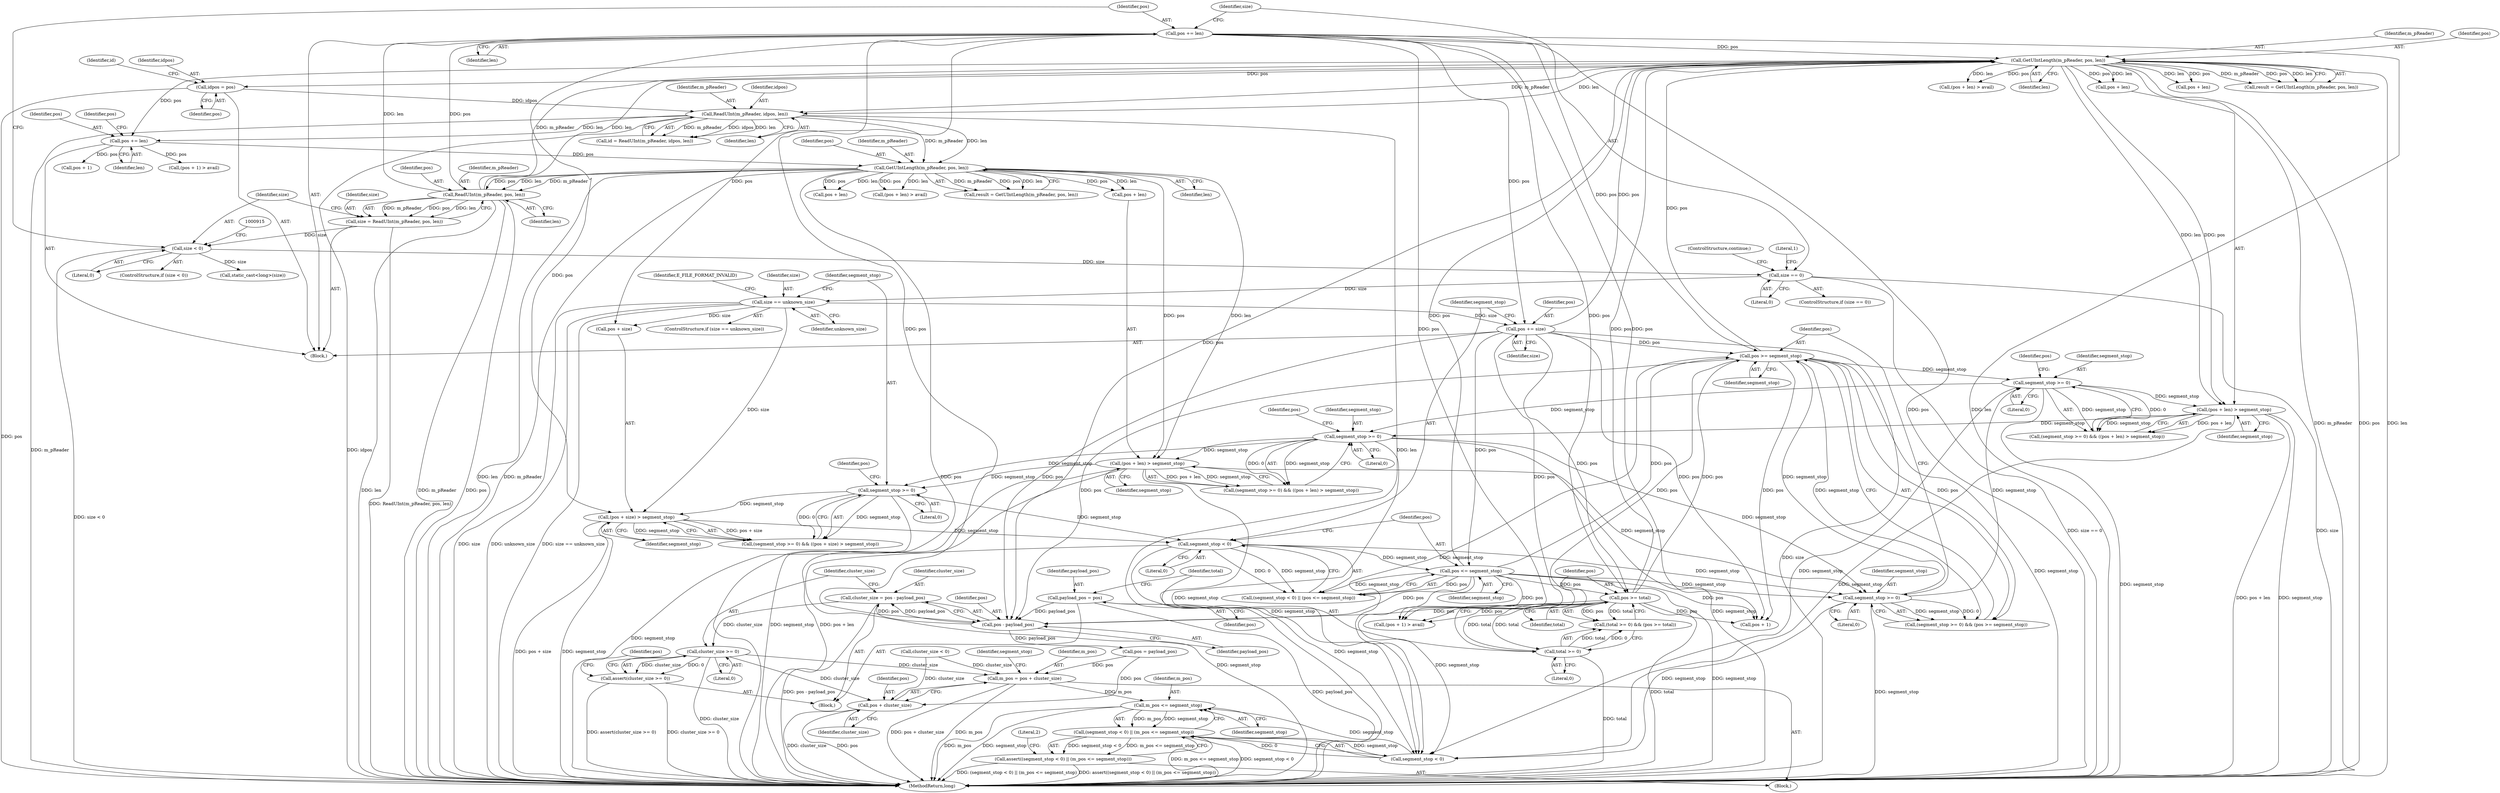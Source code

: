 digraph "1_Android_cc274e2abe8b2a6698a5c47d8aa4bb45f1f9538d_6@integer" {
"1000956" [label="(Call,cluster_size = pos - payload_pos)"];
"1000958" [label="(Call,pos - payload_pos)"];
"1000917" [label="(Call,pos += len)"];
"1000905" [label="(Call,ReadUInt(m_pReader, pos, len))"];
"1000864" [label="(Call,GetUIntLength(m_pReader, pos, len))"];
"1000813" [label="(Call,ReadUInt(m_pReader, idpos, len))"];
"1000768" [label="(Call,GetUIntLength(m_pReader, pos, len))"];
"1000945" [label="(Call,pos += size)"];
"1000928" [label="(Call,size == unknown_size)"];
"1000921" [label="(Call,size == 0)"];
"1000910" [label="(Call,size < 0)"];
"1000903" [label="(Call,size = ReadUInt(m_pReader, pos, len))"];
"1000749" [label="(Call,pos >= segment_stop)"];
"1000740" [label="(Call,pos >= total)"];
"1000953" [label="(Call,pos <= segment_stop)"];
"1000950" [label="(Call,segment_stop < 0)"];
"1000935" [label="(Call,segment_stop >= 0)"];
"1000887" [label="(Call,(pos + len) > segment_stop)"];
"1000884" [label="(Call,segment_stop >= 0)"];
"1000788" [label="(Call,segment_stop >= 0)"];
"1000746" [label="(Call,segment_stop >= 0)"];
"1000791" [label="(Call,(pos + len) > segment_stop)"];
"1000938" [label="(Call,(pos + size) > segment_stop)"];
"1000737" [label="(Call,total >= 0)"];
"1000807" [label="(Call,idpos = pos)"];
"1000847" [label="(Call,pos += len)"];
"1000730" [label="(Call,payload_pos = pos)"];
"1000962" [label="(Call,cluster_size >= 0)"];
"1000961" [label="(Call,assert(cluster_size >= 0))"];
"1001004" [label="(Call,m_pos = pos + cluster_size)"];
"1001014" [label="(Call,m_pos <= segment_stop)"];
"1001010" [label="(Call,(segment_stop < 0) || (m_pos <= segment_stop))"];
"1001009" [label="(Call,assert((segment_stop < 0) || (m_pos <= segment_stop)))"];
"1001006" [label="(Call,pos + cluster_size)"];
"1000919" [label="(Identifier,len)"];
"1001006" [label="(Call,pos + cluster_size)"];
"1000862" [label="(Call,result = GetUIntLength(m_pReader, pos, len))"];
"1000930" [label="(Identifier,unknown_size)"];
"1000741" [label="(Identifier,pos)"];
"1000866" [label="(Identifier,pos)"];
"1000965" [label="(Call,pos = payload_pos)"];
"1000920" [label="(ControlStructure,if (size == 0))"];
"1000909" [label="(ControlStructure,if (size < 0))"];
"1000747" [label="(Identifier,segment_stop)"];
"1000952" [label="(Literal,0)"];
"1000732" [label="(Identifier,pos)"];
"1000950" [label="(Call,segment_stop < 0)"];
"1000905" [label="(Call,ReadUInt(m_pReader, pos, len))"];
"1000814" [label="(Identifier,m_pReader)"];
"1000867" [label="(Identifier,len)"];
"1000904" [label="(Identifier,size)"];
"1001019" [label="(MethodReturn,long)"];
"1000946" [label="(Identifier,pos)"];
"1000956" [label="(Call,cluster_size = pos - payload_pos)"];
"1000958" [label="(Call,pos - payload_pos)"];
"1001012" [label="(Identifier,segment_stop)"];
"1000800" [label="(Call,pos + len)"];
"1000793" [label="(Identifier,pos)"];
"1000906" [label="(Identifier,m_pReader)"];
"1000887" [label="(Call,(pos + len) > segment_stop)"];
"1000924" [label="(ControlStructure,continue;)"];
"1000811" [label="(Call,id = ReadUInt(m_pReader, idpos, len))"];
"1001014" [label="(Call,m_pos <= segment_stop)"];
"1000755" [label="(Call,pos + 1)"];
"1000922" [label="(Identifier,size)"];
"1000791" [label="(Call,(pos + len) > segment_stop)"];
"1000734" [label="(Block,)"];
"1000923" [label="(Literal,0)"];
"1000942" [label="(Identifier,segment_stop)"];
"1000766" [label="(Call,result = GetUIntLength(m_pReader, pos, len))"];
"1000929" [label="(Identifier,size)"];
"1000738" [label="(Identifier,total)"];
"1000799" [label="(Call,(pos + len) > avail)"];
"1000947" [label="(Identifier,size)"];
"1000911" [label="(Identifier,size)"];
"1000962" [label="(Call,cluster_size >= 0)"];
"1000940" [label="(Identifier,pos)"];
"1000769" [label="(Identifier,m_pReader)"];
"1000883" [label="(Call,(segment_stop >= 0) && ((pos + len) > segment_stop))"];
"1000740" [label="(Call,pos >= total)"];
"1000787" [label="(Call,(segment_stop >= 0) && ((pos + len) > segment_stop))"];
"1000816" [label="(Identifier,len)"];
"1001011" [label="(Call,segment_stop < 0)"];
"1000918" [label="(Identifier,pos)"];
"1000848" [label="(Identifier,pos)"];
"1001008" [label="(Identifier,cluster_size)"];
"1000955" [label="(Identifier,segment_stop)"];
"1000853" [label="(Identifier,pos)"];
"1000966" [label="(Identifier,pos)"];
"1000917" [label="(Call,pos += len)"];
"1000964" [label="(Literal,0)"];
"1000168" [label="(Block,)"];
"1000847" [label="(Call,pos += len)"];
"1000725" [label="(Call,cluster_size < 0)"];
"1000852" [label="(Call,pos + 1)"];
"1000959" [label="(Identifier,pos)"];
"1001018" [label="(Literal,2)"];
"1000807" [label="(Call,idpos = pos)"];
"1000910" [label="(Call,size < 0)"];
"1000731" [label="(Identifier,payload_pos)"];
"1000748" [label="(Literal,0)"];
"1000889" [label="(Identifier,pos)"];
"1000728" [label="(Block,)"];
"1000926" [label="(Literal,1)"];
"1000789" [label="(Identifier,segment_stop)"];
"1000914" [label="(Call,static_cast<long>(size))"];
"1000849" [label="(Identifier,len)"];
"1000961" [label="(Call,assert(cluster_size >= 0))"];
"1000891" [label="(Identifier,segment_stop)"];
"1000771" [label="(Identifier,len)"];
"1000938" [label="(Call,(pos + size) > segment_stop)"];
"1000737" [label="(Call,total >= 0)"];
"1000936" [label="(Identifier,segment_stop)"];
"1000749" [label="(Call,pos >= segment_stop)"];
"1000730" [label="(Call,payload_pos = pos)"];
"1000813" [label="(Call,ReadUInt(m_pReader, idpos, len))"];
"1001007" [label="(Identifier,pos)"];
"1000934" [label="(Call,(segment_stop >= 0) && ((pos + size) > segment_stop))"];
"1001009" [label="(Call,assert((segment_stop < 0) || (m_pos <= segment_stop)))"];
"1000945" [label="(Call,pos += size)"];
"1001004" [label="(Call,m_pos = pos + cluster_size)"];
"1000963" [label="(Identifier,cluster_size)"];
"1000742" [label="(Identifier,total)"];
"1000949" [label="(Call,(segment_stop < 0) || (pos <= segment_stop))"];
"1000939" [label="(Call,pos + size)"];
"1000792" [label="(Call,pos + len)"];
"1000795" [label="(Identifier,segment_stop)"];
"1000888" [label="(Call,pos + len)"];
"1000885" [label="(Identifier,segment_stop)"];
"1000937" [label="(Literal,0)"];
"1001015" [label="(Identifier,m_pos)"];
"1000809" [label="(Identifier,pos)"];
"1000864" [label="(Call,GetUIntLength(m_pReader, pos, len))"];
"1000896" [label="(Call,pos + len)"];
"1000932" [label="(Identifier,E_FILE_FORMAT_INVALID)"];
"1000908" [label="(Identifier,len)"];
"1000768" [label="(Call,GetUIntLength(m_pReader, pos, len))"];
"1000815" [label="(Identifier,idpos)"];
"1000745" [label="(Call,(segment_stop >= 0) && (pos >= segment_stop))"];
"1000886" [label="(Literal,0)"];
"1000865" [label="(Identifier,m_pReader)"];
"1000912" [label="(Literal,0)"];
"1000750" [label="(Identifier,pos)"];
"1000960" [label="(Identifier,payload_pos)"];
"1000903" [label="(Call,size = ReadUInt(m_pReader, pos, len))"];
"1000739" [label="(Literal,0)"];
"1000851" [label="(Call,(pos + 1) > avail)"];
"1000751" [label="(Identifier,segment_stop)"];
"1000884" [label="(Call,segment_stop >= 0)"];
"1001005" [label="(Identifier,m_pos)"];
"1000754" [label="(Call,(pos + 1) > avail)"];
"1000935" [label="(Call,segment_stop >= 0)"];
"1000954" [label="(Identifier,pos)"];
"1000953" [label="(Call,pos <= segment_stop)"];
"1000951" [label="(Identifier,segment_stop)"];
"1000907" [label="(Identifier,pos)"];
"1000895" [label="(Call,(pos + len) > avail)"];
"1000927" [label="(ControlStructure,if (size == unknown_size))"];
"1000790" [label="(Literal,0)"];
"1001016" [label="(Identifier,segment_stop)"];
"1000921" [label="(Call,size == 0)"];
"1000808" [label="(Identifier,idpos)"];
"1000957" [label="(Identifier,cluster_size)"];
"1000788" [label="(Call,segment_stop >= 0)"];
"1000746" [label="(Call,segment_stop >= 0)"];
"1000928" [label="(Call,size == unknown_size)"];
"1000812" [label="(Identifier,id)"];
"1001010" [label="(Call,(segment_stop < 0) || (m_pos <= segment_stop))"];
"1000736" [label="(Call,(total >= 0) && (pos >= total))"];
"1000770" [label="(Identifier,pos)"];
"1000956" -> "1000728"  [label="AST: "];
"1000956" -> "1000958"  [label="CFG: "];
"1000957" -> "1000956"  [label="AST: "];
"1000958" -> "1000956"  [label="AST: "];
"1000963" -> "1000956"  [label="CFG: "];
"1000956" -> "1001019"  [label="DDG: pos - payload_pos"];
"1000958" -> "1000956"  [label="DDG: pos"];
"1000958" -> "1000956"  [label="DDG: payload_pos"];
"1000956" -> "1000962"  [label="DDG: cluster_size"];
"1000958" -> "1000960"  [label="CFG: "];
"1000959" -> "1000958"  [label="AST: "];
"1000960" -> "1000958"  [label="AST: "];
"1000917" -> "1000958"  [label="DDG: pos"];
"1000945" -> "1000958"  [label="DDG: pos"];
"1000749" -> "1000958"  [label="DDG: pos"];
"1000740" -> "1000958"  [label="DDG: pos"];
"1000953" -> "1000958"  [label="DDG: pos"];
"1000768" -> "1000958"  [label="DDG: pos"];
"1000730" -> "1000958"  [label="DDG: payload_pos"];
"1000958" -> "1000965"  [label="DDG: payload_pos"];
"1000917" -> "1000734"  [label="AST: "];
"1000917" -> "1000919"  [label="CFG: "];
"1000918" -> "1000917"  [label="AST: "];
"1000919" -> "1000917"  [label="AST: "];
"1000922" -> "1000917"  [label="CFG: "];
"1000917" -> "1001019"  [label="DDG: pos"];
"1000917" -> "1001019"  [label="DDG: len"];
"1000917" -> "1000740"  [label="DDG: pos"];
"1000917" -> "1000749"  [label="DDG: pos"];
"1000917" -> "1000754"  [label="DDG: pos"];
"1000917" -> "1000755"  [label="DDG: pos"];
"1000917" -> "1000768"  [label="DDG: pos"];
"1000905" -> "1000917"  [label="DDG: len"];
"1000905" -> "1000917"  [label="DDG: pos"];
"1000917" -> "1000938"  [label="DDG: pos"];
"1000917" -> "1000939"  [label="DDG: pos"];
"1000917" -> "1000945"  [label="DDG: pos"];
"1000905" -> "1000903"  [label="AST: "];
"1000905" -> "1000908"  [label="CFG: "];
"1000906" -> "1000905"  [label="AST: "];
"1000907" -> "1000905"  [label="AST: "];
"1000908" -> "1000905"  [label="AST: "];
"1000903" -> "1000905"  [label="CFG: "];
"1000905" -> "1001019"  [label="DDG: m_pReader"];
"1000905" -> "1001019"  [label="DDG: pos"];
"1000905" -> "1001019"  [label="DDG: len"];
"1000905" -> "1000768"  [label="DDG: m_pReader"];
"1000905" -> "1000768"  [label="DDG: len"];
"1000905" -> "1000903"  [label="DDG: m_pReader"];
"1000905" -> "1000903"  [label="DDG: pos"];
"1000905" -> "1000903"  [label="DDG: len"];
"1000864" -> "1000905"  [label="DDG: m_pReader"];
"1000864" -> "1000905"  [label="DDG: pos"];
"1000864" -> "1000905"  [label="DDG: len"];
"1000864" -> "1000862"  [label="AST: "];
"1000864" -> "1000867"  [label="CFG: "];
"1000865" -> "1000864"  [label="AST: "];
"1000866" -> "1000864"  [label="AST: "];
"1000867" -> "1000864"  [label="AST: "];
"1000862" -> "1000864"  [label="CFG: "];
"1000864" -> "1001019"  [label="DDG: pos"];
"1000864" -> "1001019"  [label="DDG: len"];
"1000864" -> "1001019"  [label="DDG: m_pReader"];
"1000864" -> "1000862"  [label="DDG: m_pReader"];
"1000864" -> "1000862"  [label="DDG: pos"];
"1000864" -> "1000862"  [label="DDG: len"];
"1000813" -> "1000864"  [label="DDG: m_pReader"];
"1000813" -> "1000864"  [label="DDG: len"];
"1000847" -> "1000864"  [label="DDG: pos"];
"1000864" -> "1000887"  [label="DDG: pos"];
"1000864" -> "1000887"  [label="DDG: len"];
"1000864" -> "1000888"  [label="DDG: pos"];
"1000864" -> "1000888"  [label="DDG: len"];
"1000864" -> "1000895"  [label="DDG: pos"];
"1000864" -> "1000895"  [label="DDG: len"];
"1000864" -> "1000896"  [label="DDG: pos"];
"1000864" -> "1000896"  [label="DDG: len"];
"1000813" -> "1000811"  [label="AST: "];
"1000813" -> "1000816"  [label="CFG: "];
"1000814" -> "1000813"  [label="AST: "];
"1000815" -> "1000813"  [label="AST: "];
"1000816" -> "1000813"  [label="AST: "];
"1000811" -> "1000813"  [label="CFG: "];
"1000813" -> "1001019"  [label="DDG: len"];
"1000813" -> "1001019"  [label="DDG: m_pReader"];
"1000813" -> "1001019"  [label="DDG: idpos"];
"1000813" -> "1000811"  [label="DDG: m_pReader"];
"1000813" -> "1000811"  [label="DDG: idpos"];
"1000813" -> "1000811"  [label="DDG: len"];
"1000768" -> "1000813"  [label="DDG: m_pReader"];
"1000768" -> "1000813"  [label="DDG: len"];
"1000807" -> "1000813"  [label="DDG: idpos"];
"1000813" -> "1000847"  [label="DDG: len"];
"1000768" -> "1000766"  [label="AST: "];
"1000768" -> "1000771"  [label="CFG: "];
"1000769" -> "1000768"  [label="AST: "];
"1000770" -> "1000768"  [label="AST: "];
"1000771" -> "1000768"  [label="AST: "];
"1000766" -> "1000768"  [label="CFG: "];
"1000768" -> "1001019"  [label="DDG: m_pReader"];
"1000768" -> "1001019"  [label="DDG: pos"];
"1000768" -> "1001019"  [label="DDG: len"];
"1000768" -> "1000766"  [label="DDG: m_pReader"];
"1000768" -> "1000766"  [label="DDG: pos"];
"1000768" -> "1000766"  [label="DDG: len"];
"1000945" -> "1000768"  [label="DDG: pos"];
"1000749" -> "1000768"  [label="DDG: pos"];
"1000740" -> "1000768"  [label="DDG: pos"];
"1000953" -> "1000768"  [label="DDG: pos"];
"1000768" -> "1000791"  [label="DDG: pos"];
"1000768" -> "1000791"  [label="DDG: len"];
"1000768" -> "1000792"  [label="DDG: pos"];
"1000768" -> "1000792"  [label="DDG: len"];
"1000768" -> "1000799"  [label="DDG: pos"];
"1000768" -> "1000799"  [label="DDG: len"];
"1000768" -> "1000800"  [label="DDG: pos"];
"1000768" -> "1000800"  [label="DDG: len"];
"1000768" -> "1000807"  [label="DDG: pos"];
"1000768" -> "1000847"  [label="DDG: pos"];
"1000945" -> "1000734"  [label="AST: "];
"1000945" -> "1000947"  [label="CFG: "];
"1000946" -> "1000945"  [label="AST: "];
"1000947" -> "1000945"  [label="AST: "];
"1000951" -> "1000945"  [label="CFG: "];
"1000945" -> "1001019"  [label="DDG: size"];
"1000945" -> "1000740"  [label="DDG: pos"];
"1000945" -> "1000749"  [label="DDG: pos"];
"1000945" -> "1000754"  [label="DDG: pos"];
"1000945" -> "1000755"  [label="DDG: pos"];
"1000928" -> "1000945"  [label="DDG: size"];
"1000945" -> "1000953"  [label="DDG: pos"];
"1000928" -> "1000927"  [label="AST: "];
"1000928" -> "1000930"  [label="CFG: "];
"1000929" -> "1000928"  [label="AST: "];
"1000930" -> "1000928"  [label="AST: "];
"1000932" -> "1000928"  [label="CFG: "];
"1000936" -> "1000928"  [label="CFG: "];
"1000928" -> "1001019"  [label="DDG: size"];
"1000928" -> "1001019"  [label="DDG: unknown_size"];
"1000928" -> "1001019"  [label="DDG: size == unknown_size"];
"1000921" -> "1000928"  [label="DDG: size"];
"1000928" -> "1000938"  [label="DDG: size"];
"1000928" -> "1000939"  [label="DDG: size"];
"1000921" -> "1000920"  [label="AST: "];
"1000921" -> "1000923"  [label="CFG: "];
"1000922" -> "1000921"  [label="AST: "];
"1000923" -> "1000921"  [label="AST: "];
"1000924" -> "1000921"  [label="CFG: "];
"1000926" -> "1000921"  [label="CFG: "];
"1000921" -> "1001019"  [label="DDG: size == 0"];
"1000921" -> "1001019"  [label="DDG: size"];
"1000910" -> "1000921"  [label="DDG: size"];
"1000910" -> "1000909"  [label="AST: "];
"1000910" -> "1000912"  [label="CFG: "];
"1000911" -> "1000910"  [label="AST: "];
"1000912" -> "1000910"  [label="AST: "];
"1000915" -> "1000910"  [label="CFG: "];
"1000918" -> "1000910"  [label="CFG: "];
"1000910" -> "1001019"  [label="DDG: size < 0"];
"1000903" -> "1000910"  [label="DDG: size"];
"1000910" -> "1000914"  [label="DDG: size"];
"1000903" -> "1000734"  [label="AST: "];
"1000904" -> "1000903"  [label="AST: "];
"1000911" -> "1000903"  [label="CFG: "];
"1000903" -> "1001019"  [label="DDG: ReadUInt(m_pReader, pos, len)"];
"1000749" -> "1000745"  [label="AST: "];
"1000749" -> "1000751"  [label="CFG: "];
"1000750" -> "1000749"  [label="AST: "];
"1000751" -> "1000749"  [label="AST: "];
"1000745" -> "1000749"  [label="CFG: "];
"1000749" -> "1001019"  [label="DDG: segment_stop"];
"1000749" -> "1000745"  [label="DDG: pos"];
"1000749" -> "1000745"  [label="DDG: segment_stop"];
"1000740" -> "1000749"  [label="DDG: pos"];
"1000953" -> "1000749"  [label="DDG: pos"];
"1000746" -> "1000749"  [label="DDG: segment_stop"];
"1000749" -> "1000754"  [label="DDG: pos"];
"1000749" -> "1000755"  [label="DDG: pos"];
"1000749" -> "1000788"  [label="DDG: segment_stop"];
"1000749" -> "1001011"  [label="DDG: segment_stop"];
"1000740" -> "1000736"  [label="AST: "];
"1000740" -> "1000742"  [label="CFG: "];
"1000741" -> "1000740"  [label="AST: "];
"1000742" -> "1000740"  [label="AST: "];
"1000736" -> "1000740"  [label="CFG: "];
"1000740" -> "1001019"  [label="DDG: total"];
"1000740" -> "1000737"  [label="DDG: total"];
"1000740" -> "1000736"  [label="DDG: pos"];
"1000740" -> "1000736"  [label="DDG: total"];
"1000953" -> "1000740"  [label="DDG: pos"];
"1000737" -> "1000740"  [label="DDG: total"];
"1000740" -> "1000754"  [label="DDG: pos"];
"1000740" -> "1000755"  [label="DDG: pos"];
"1000953" -> "1000949"  [label="AST: "];
"1000953" -> "1000955"  [label="CFG: "];
"1000954" -> "1000953"  [label="AST: "];
"1000955" -> "1000953"  [label="AST: "];
"1000949" -> "1000953"  [label="CFG: "];
"1000953" -> "1001019"  [label="DDG: segment_stop"];
"1000953" -> "1000746"  [label="DDG: segment_stop"];
"1000953" -> "1000754"  [label="DDG: pos"];
"1000953" -> "1000755"  [label="DDG: pos"];
"1000953" -> "1000949"  [label="DDG: pos"];
"1000953" -> "1000949"  [label="DDG: segment_stop"];
"1000950" -> "1000953"  [label="DDG: segment_stop"];
"1000953" -> "1001011"  [label="DDG: segment_stop"];
"1000950" -> "1000949"  [label="AST: "];
"1000950" -> "1000952"  [label="CFG: "];
"1000951" -> "1000950"  [label="AST: "];
"1000952" -> "1000950"  [label="AST: "];
"1000954" -> "1000950"  [label="CFG: "];
"1000949" -> "1000950"  [label="CFG: "];
"1000950" -> "1001019"  [label="DDG: segment_stop"];
"1000950" -> "1000746"  [label="DDG: segment_stop"];
"1000950" -> "1000949"  [label="DDG: segment_stop"];
"1000950" -> "1000949"  [label="DDG: 0"];
"1000935" -> "1000950"  [label="DDG: segment_stop"];
"1000938" -> "1000950"  [label="DDG: segment_stop"];
"1000950" -> "1001011"  [label="DDG: segment_stop"];
"1000935" -> "1000934"  [label="AST: "];
"1000935" -> "1000937"  [label="CFG: "];
"1000936" -> "1000935"  [label="AST: "];
"1000937" -> "1000935"  [label="AST: "];
"1000940" -> "1000935"  [label="CFG: "];
"1000934" -> "1000935"  [label="CFG: "];
"1000935" -> "1001019"  [label="DDG: segment_stop"];
"1000935" -> "1000934"  [label="DDG: segment_stop"];
"1000935" -> "1000934"  [label="DDG: 0"];
"1000887" -> "1000935"  [label="DDG: segment_stop"];
"1000884" -> "1000935"  [label="DDG: segment_stop"];
"1000935" -> "1000938"  [label="DDG: segment_stop"];
"1000887" -> "1000883"  [label="AST: "];
"1000887" -> "1000891"  [label="CFG: "];
"1000888" -> "1000887"  [label="AST: "];
"1000891" -> "1000887"  [label="AST: "];
"1000883" -> "1000887"  [label="CFG: "];
"1000887" -> "1001019"  [label="DDG: segment_stop"];
"1000887" -> "1001019"  [label="DDG: pos + len"];
"1000887" -> "1000746"  [label="DDG: segment_stop"];
"1000887" -> "1000883"  [label="DDG: pos + len"];
"1000887" -> "1000883"  [label="DDG: segment_stop"];
"1000884" -> "1000887"  [label="DDG: segment_stop"];
"1000887" -> "1001011"  [label="DDG: segment_stop"];
"1000884" -> "1000883"  [label="AST: "];
"1000884" -> "1000886"  [label="CFG: "];
"1000885" -> "1000884"  [label="AST: "];
"1000886" -> "1000884"  [label="AST: "];
"1000889" -> "1000884"  [label="CFG: "];
"1000883" -> "1000884"  [label="CFG: "];
"1000884" -> "1001019"  [label="DDG: segment_stop"];
"1000884" -> "1000746"  [label="DDG: segment_stop"];
"1000884" -> "1000883"  [label="DDG: segment_stop"];
"1000884" -> "1000883"  [label="DDG: 0"];
"1000788" -> "1000884"  [label="DDG: segment_stop"];
"1000791" -> "1000884"  [label="DDG: segment_stop"];
"1000884" -> "1001011"  [label="DDG: segment_stop"];
"1000788" -> "1000787"  [label="AST: "];
"1000788" -> "1000790"  [label="CFG: "];
"1000789" -> "1000788"  [label="AST: "];
"1000790" -> "1000788"  [label="AST: "];
"1000793" -> "1000788"  [label="CFG: "];
"1000787" -> "1000788"  [label="CFG: "];
"1000788" -> "1001019"  [label="DDG: segment_stop"];
"1000788" -> "1000787"  [label="DDG: segment_stop"];
"1000788" -> "1000787"  [label="DDG: 0"];
"1000746" -> "1000788"  [label="DDG: segment_stop"];
"1000788" -> "1000791"  [label="DDG: segment_stop"];
"1000788" -> "1001011"  [label="DDG: segment_stop"];
"1000746" -> "1000745"  [label="AST: "];
"1000746" -> "1000748"  [label="CFG: "];
"1000747" -> "1000746"  [label="AST: "];
"1000748" -> "1000746"  [label="AST: "];
"1000750" -> "1000746"  [label="CFG: "];
"1000745" -> "1000746"  [label="CFG: "];
"1000746" -> "1001019"  [label="DDG: segment_stop"];
"1000746" -> "1000745"  [label="DDG: segment_stop"];
"1000746" -> "1000745"  [label="DDG: 0"];
"1000746" -> "1001011"  [label="DDG: segment_stop"];
"1000791" -> "1000787"  [label="AST: "];
"1000791" -> "1000795"  [label="CFG: "];
"1000792" -> "1000791"  [label="AST: "];
"1000795" -> "1000791"  [label="AST: "];
"1000787" -> "1000791"  [label="CFG: "];
"1000791" -> "1001019"  [label="DDG: pos + len"];
"1000791" -> "1001019"  [label="DDG: segment_stop"];
"1000791" -> "1000787"  [label="DDG: pos + len"];
"1000791" -> "1000787"  [label="DDG: segment_stop"];
"1000791" -> "1001011"  [label="DDG: segment_stop"];
"1000938" -> "1000934"  [label="AST: "];
"1000938" -> "1000942"  [label="CFG: "];
"1000939" -> "1000938"  [label="AST: "];
"1000942" -> "1000938"  [label="AST: "];
"1000934" -> "1000938"  [label="CFG: "];
"1000938" -> "1001019"  [label="DDG: pos + size"];
"1000938" -> "1001019"  [label="DDG: segment_stop"];
"1000938" -> "1000934"  [label="DDG: pos + size"];
"1000938" -> "1000934"  [label="DDG: segment_stop"];
"1000737" -> "1000736"  [label="AST: "];
"1000737" -> "1000739"  [label="CFG: "];
"1000738" -> "1000737"  [label="AST: "];
"1000739" -> "1000737"  [label="AST: "];
"1000741" -> "1000737"  [label="CFG: "];
"1000736" -> "1000737"  [label="CFG: "];
"1000737" -> "1001019"  [label="DDG: total"];
"1000737" -> "1000736"  [label="DDG: total"];
"1000737" -> "1000736"  [label="DDG: 0"];
"1000807" -> "1000734"  [label="AST: "];
"1000807" -> "1000809"  [label="CFG: "];
"1000808" -> "1000807"  [label="AST: "];
"1000809" -> "1000807"  [label="AST: "];
"1000812" -> "1000807"  [label="CFG: "];
"1000807" -> "1001019"  [label="DDG: pos"];
"1000847" -> "1000734"  [label="AST: "];
"1000847" -> "1000849"  [label="CFG: "];
"1000848" -> "1000847"  [label="AST: "];
"1000849" -> "1000847"  [label="AST: "];
"1000853" -> "1000847"  [label="CFG: "];
"1000847" -> "1000851"  [label="DDG: pos"];
"1000847" -> "1000852"  [label="DDG: pos"];
"1000730" -> "1000728"  [label="AST: "];
"1000730" -> "1000732"  [label="CFG: "];
"1000731" -> "1000730"  [label="AST: "];
"1000732" -> "1000730"  [label="AST: "];
"1000738" -> "1000730"  [label="CFG: "];
"1000730" -> "1001019"  [label="DDG: payload_pos"];
"1000962" -> "1000961"  [label="AST: "];
"1000962" -> "1000964"  [label="CFG: "];
"1000963" -> "1000962"  [label="AST: "];
"1000964" -> "1000962"  [label="AST: "];
"1000961" -> "1000962"  [label="CFG: "];
"1000962" -> "1001019"  [label="DDG: cluster_size"];
"1000962" -> "1000961"  [label="DDG: cluster_size"];
"1000962" -> "1000961"  [label="DDG: 0"];
"1000962" -> "1001004"  [label="DDG: cluster_size"];
"1000962" -> "1001006"  [label="DDG: cluster_size"];
"1000961" -> "1000728"  [label="AST: "];
"1000966" -> "1000961"  [label="CFG: "];
"1000961" -> "1001019"  [label="DDG: cluster_size >= 0"];
"1000961" -> "1001019"  [label="DDG: assert(cluster_size >= 0)"];
"1001004" -> "1000168"  [label="AST: "];
"1001004" -> "1001006"  [label="CFG: "];
"1001005" -> "1001004"  [label="AST: "];
"1001006" -> "1001004"  [label="AST: "];
"1001012" -> "1001004"  [label="CFG: "];
"1001004" -> "1001019"  [label="DDG: m_pos"];
"1001004" -> "1001019"  [label="DDG: pos + cluster_size"];
"1000965" -> "1001004"  [label="DDG: pos"];
"1000725" -> "1001004"  [label="DDG: cluster_size"];
"1001004" -> "1001014"  [label="DDG: m_pos"];
"1001014" -> "1001010"  [label="AST: "];
"1001014" -> "1001016"  [label="CFG: "];
"1001015" -> "1001014"  [label="AST: "];
"1001016" -> "1001014"  [label="AST: "];
"1001010" -> "1001014"  [label="CFG: "];
"1001014" -> "1001019"  [label="DDG: m_pos"];
"1001014" -> "1001019"  [label="DDG: segment_stop"];
"1001014" -> "1001010"  [label="DDG: m_pos"];
"1001014" -> "1001010"  [label="DDG: segment_stop"];
"1001011" -> "1001014"  [label="DDG: segment_stop"];
"1001010" -> "1001009"  [label="AST: "];
"1001010" -> "1001011"  [label="CFG: "];
"1001011" -> "1001010"  [label="AST: "];
"1001009" -> "1001010"  [label="CFG: "];
"1001010" -> "1001019"  [label="DDG: m_pos <= segment_stop"];
"1001010" -> "1001019"  [label="DDG: segment_stop < 0"];
"1001010" -> "1001009"  [label="DDG: segment_stop < 0"];
"1001010" -> "1001009"  [label="DDG: m_pos <= segment_stop"];
"1001011" -> "1001010"  [label="DDG: segment_stop"];
"1001011" -> "1001010"  [label="DDG: 0"];
"1001009" -> "1000168"  [label="AST: "];
"1001018" -> "1001009"  [label="CFG: "];
"1001009" -> "1001019"  [label="DDG: assert((segment_stop < 0) || (m_pos <= segment_stop))"];
"1001009" -> "1001019"  [label="DDG: (segment_stop < 0) || (m_pos <= segment_stop)"];
"1001006" -> "1001008"  [label="CFG: "];
"1001007" -> "1001006"  [label="AST: "];
"1001008" -> "1001006"  [label="AST: "];
"1001006" -> "1001019"  [label="DDG: cluster_size"];
"1001006" -> "1001019"  [label="DDG: pos"];
"1000965" -> "1001006"  [label="DDG: pos"];
"1000725" -> "1001006"  [label="DDG: cluster_size"];
}
